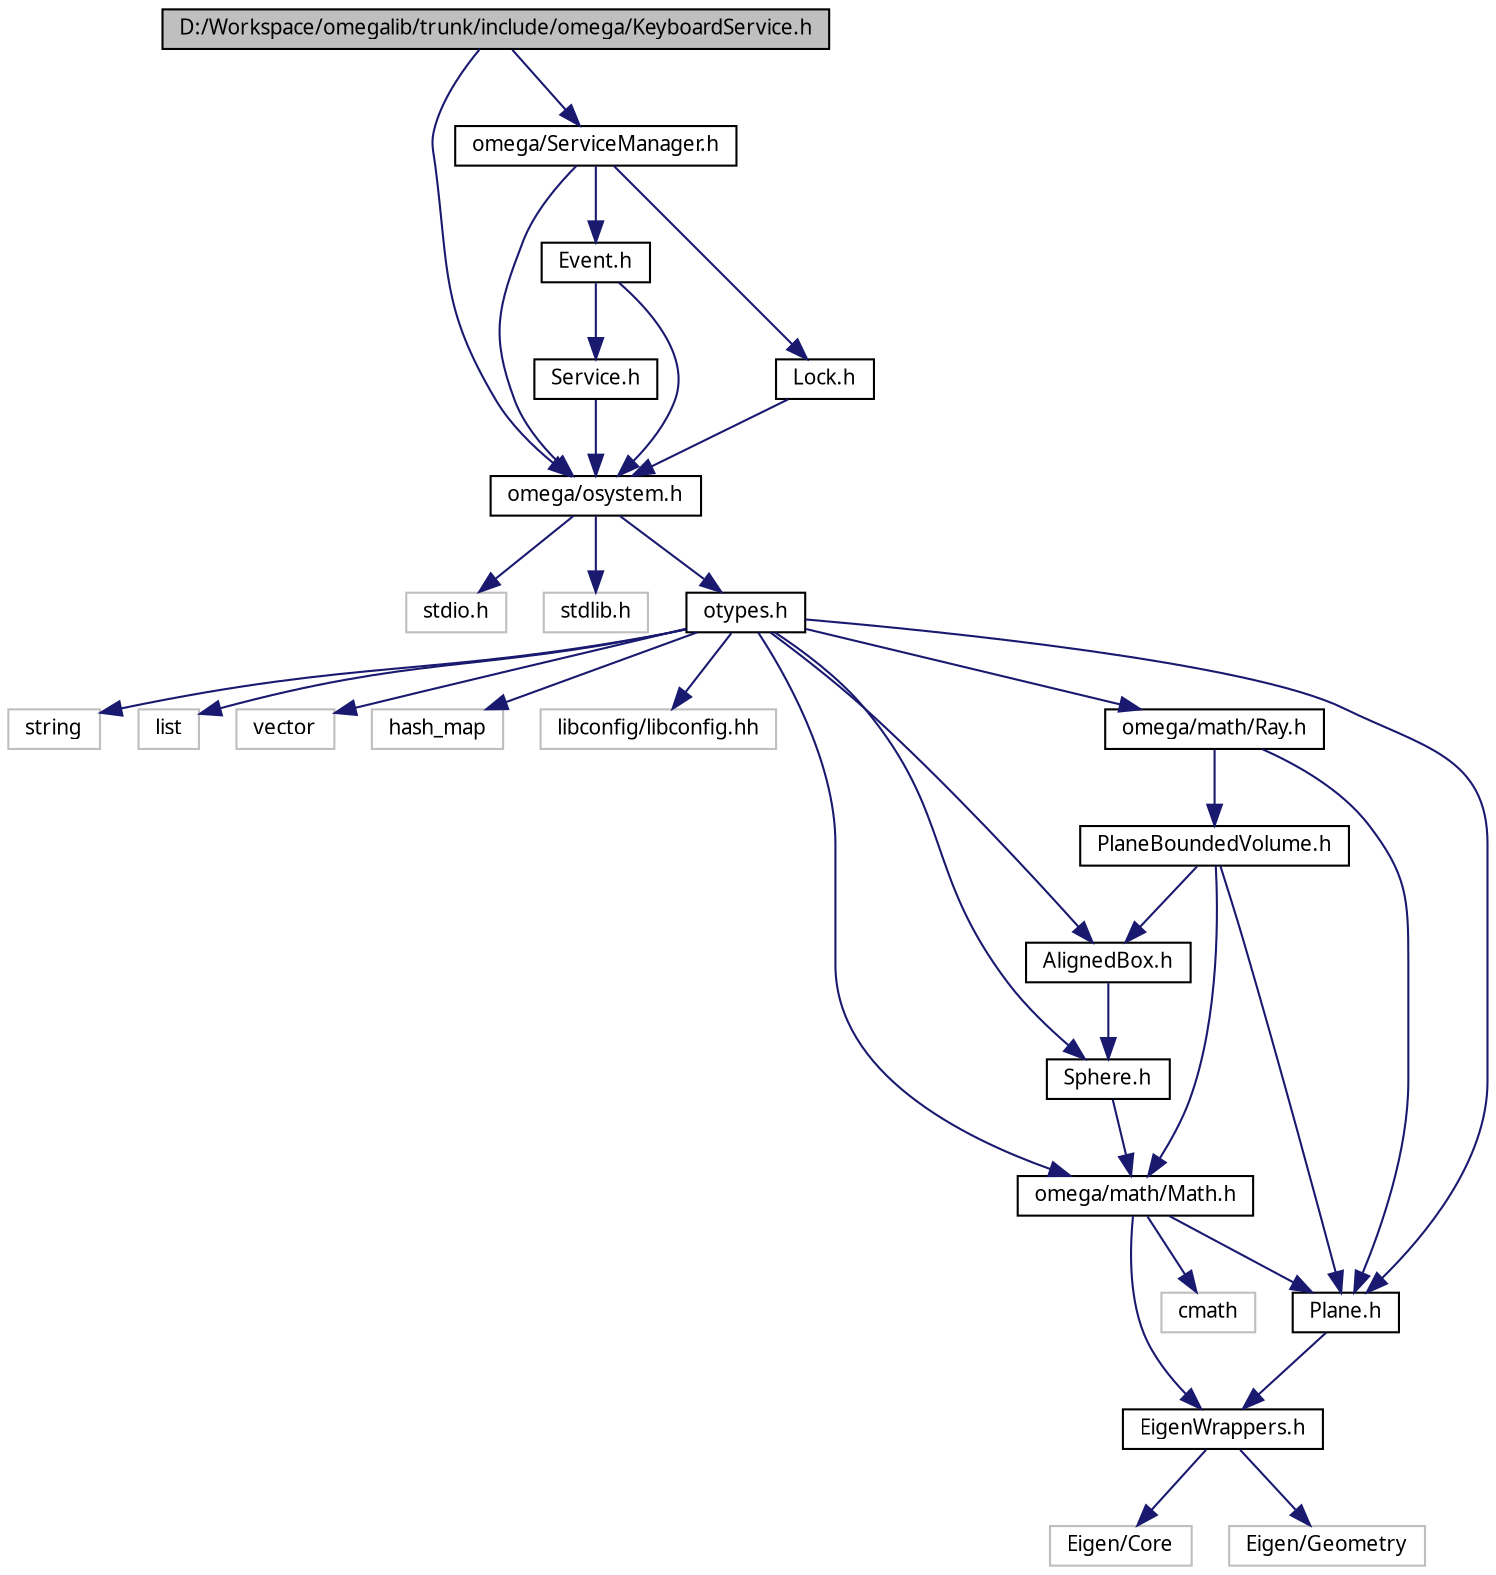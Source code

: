 digraph G
{
  bgcolor="transparent";
  edge [fontname="FreeSans.ttf",fontsize="10",labelfontname="FreeSans.ttf",labelfontsize="10"];
  node [fontname="FreeSans.ttf",fontsize="10",shape=record];
  Node1 [label="D:/Workspace/omegalib/trunk/include/omega/KeyboardService.h",height=0.2,width=0.4,color="black", fillcolor="grey75", style="filled" fontcolor="black"];
  Node1 -> Node2 [color="midnightblue",fontsize="10",style="solid",fontname="FreeSans.ttf"];
  Node2 [label="omega/osystem.h",height=0.2,width=0.4,color="black",URL="$osystem_8h.html"];
  Node2 -> Node3 [color="midnightblue",fontsize="10",style="solid",fontname="FreeSans.ttf"];
  Node3 [label="stdio.h",height=0.2,width=0.4,color="grey75"];
  Node2 -> Node4 [color="midnightblue",fontsize="10",style="solid",fontname="FreeSans.ttf"];
  Node4 [label="stdlib.h",height=0.2,width=0.4,color="grey75"];
  Node2 -> Node5 [color="midnightblue",fontsize="10",style="solid",fontname="FreeSans.ttf"];
  Node5 [label="otypes.h",height=0.2,width=0.4,color="black",URL="$otypes_8h.html"];
  Node5 -> Node6 [color="midnightblue",fontsize="10",style="solid",fontname="FreeSans.ttf"];
  Node6 [label="string",height=0.2,width=0.4,color="grey75"];
  Node5 -> Node7 [color="midnightblue",fontsize="10",style="solid",fontname="FreeSans.ttf"];
  Node7 [label="list",height=0.2,width=0.4,color="grey75"];
  Node5 -> Node8 [color="midnightblue",fontsize="10",style="solid",fontname="FreeSans.ttf"];
  Node8 [label="vector",height=0.2,width=0.4,color="grey75"];
  Node5 -> Node9 [color="midnightblue",fontsize="10",style="solid",fontname="FreeSans.ttf"];
  Node9 [label="hash_map",height=0.2,width=0.4,color="grey75"];
  Node5 -> Node10 [color="midnightblue",fontsize="10",style="solid",fontname="FreeSans.ttf"];
  Node10 [label="libconfig/libconfig.hh",height=0.2,width=0.4,color="grey75"];
  Node5 -> Node11 [color="midnightblue",fontsize="10",style="solid",fontname="FreeSans.ttf"];
  Node11 [label="omega/math/Math.h",height=0.2,width=0.4,color="black",URL="$_math_8h.html"];
  Node11 -> Node12 [color="midnightblue",fontsize="10",style="solid",fontname="FreeSans.ttf"];
  Node12 [label="cmath",height=0.2,width=0.4,color="grey75"];
  Node11 -> Node13 [color="midnightblue",fontsize="10",style="solid",fontname="FreeSans.ttf"];
  Node13 [label="Plane.h",height=0.2,width=0.4,color="black",URL="$_plane_8h.html"];
  Node13 -> Node14 [color="midnightblue",fontsize="10",style="solid",fontname="FreeSans.ttf"];
  Node14 [label="EigenWrappers.h",height=0.2,width=0.4,color="black",URL="$_eigen_wrappers_8h.html"];
  Node14 -> Node15 [color="midnightblue",fontsize="10",style="solid",fontname="FreeSans.ttf"];
  Node15 [label="Eigen/Core",height=0.2,width=0.4,color="grey75"];
  Node14 -> Node16 [color="midnightblue",fontsize="10",style="solid",fontname="FreeSans.ttf"];
  Node16 [label="Eigen/Geometry",height=0.2,width=0.4,color="grey75"];
  Node11 -> Node14 [color="midnightblue",fontsize="10",style="solid",fontname="FreeSans.ttf"];
  Node5 -> Node17 [color="midnightblue",fontsize="10",style="solid",fontname="FreeSans.ttf"];
  Node17 [label="omega/math/Ray.h",height=0.2,width=0.4,color="black",URL="$_ray_8h.html"];
  Node17 -> Node13 [color="midnightblue",fontsize="10",style="solid",fontname="FreeSans.ttf"];
  Node17 -> Node18 [color="midnightblue",fontsize="10",style="solid",fontname="FreeSans.ttf"];
  Node18 [label="PlaneBoundedVolume.h",height=0.2,width=0.4,color="black",URL="$_plane_bounded_volume_8h.html"];
  Node18 -> Node19 [color="midnightblue",fontsize="10",style="solid",fontname="FreeSans.ttf"];
  Node19 [label="AlignedBox.h",height=0.2,width=0.4,color="black",URL="$_aligned_box_8h.html"];
  Node19 -> Node20 [color="midnightblue",fontsize="10",style="solid",fontname="FreeSans.ttf"];
  Node20 [label="Sphere.h",height=0.2,width=0.4,color="black",URL="$_sphere_8h.html"];
  Node20 -> Node11 [color="midnightblue",fontsize="10",style="solid",fontname="FreeSans.ttf"];
  Node18 -> Node11 [color="midnightblue",fontsize="10",style="solid",fontname="FreeSans.ttf"];
  Node18 -> Node13 [color="midnightblue",fontsize="10",style="solid",fontname="FreeSans.ttf"];
  Node5 -> Node19 [color="midnightblue",fontsize="10",style="solid",fontname="FreeSans.ttf"];
  Node5 -> Node20 [color="midnightblue",fontsize="10",style="solid",fontname="FreeSans.ttf"];
  Node5 -> Node13 [color="midnightblue",fontsize="10",style="solid",fontname="FreeSans.ttf"];
  Node1 -> Node21 [color="midnightblue",fontsize="10",style="solid",fontname="FreeSans.ttf"];
  Node21 [label="omega/ServiceManager.h",height=0.2,width=0.4,color="black",URL="$_service_manager_8h.html"];
  Node21 -> Node2 [color="midnightblue",fontsize="10",style="solid",fontname="FreeSans.ttf"];
  Node21 -> Node22 [color="midnightblue",fontsize="10",style="solid",fontname="FreeSans.ttf"];
  Node22 [label="Event.h",height=0.2,width=0.4,color="black",URL="$_event_8h.html"];
  Node22 -> Node2 [color="midnightblue",fontsize="10",style="solid",fontname="FreeSans.ttf"];
  Node22 -> Node23 [color="midnightblue",fontsize="10",style="solid",fontname="FreeSans.ttf"];
  Node23 [label="Service.h",height=0.2,width=0.4,color="black",URL="$_service_8h.html"];
  Node23 -> Node2 [color="midnightblue",fontsize="10",style="solid",fontname="FreeSans.ttf"];
  Node21 -> Node24 [color="midnightblue",fontsize="10",style="solid",fontname="FreeSans.ttf"];
  Node24 [label="Lock.h",height=0.2,width=0.4,color="black",URL="$_lock_8h.html"];
  Node24 -> Node2 [color="midnightblue",fontsize="10",style="solid",fontname="FreeSans.ttf"];
}
